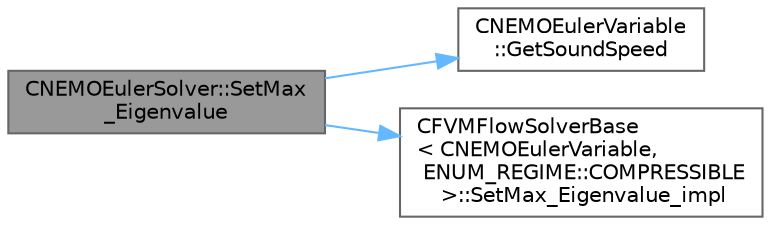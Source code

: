 digraph "CNEMOEulerSolver::SetMax_Eigenvalue"
{
 // LATEX_PDF_SIZE
  bgcolor="transparent";
  edge [fontname=Helvetica,fontsize=10,labelfontname=Helvetica,labelfontsize=10];
  node [fontname=Helvetica,fontsize=10,shape=box,height=0.2,width=0.4];
  rankdir="LR";
  Node1 [id="Node000001",label="CNEMOEulerSolver::SetMax\l_Eigenvalue",height=0.2,width=0.4,color="gray40", fillcolor="grey60", style="filled", fontcolor="black",tooltip="Set the maximum value of the eigenvalue."];
  Node1 -> Node2 [id="edge1_Node000001_Node000002",color="steelblue1",style="solid",tooltip=" "];
  Node2 [id="Node000002",label="CNEMOEulerVariable\l::GetSoundSpeed",height=0.2,width=0.4,color="grey40", fillcolor="white", style="filled",URL="$classCNEMOEulerVariable.html#ace88c30d7e9a0e48b713e073d1b92a8c",tooltip="Get the speed of the sound."];
  Node1 -> Node3 [id="edge2_Node000001_Node000003",color="steelblue1",style="solid",tooltip=" "];
  Node3 [id="Node000003",label="CFVMFlowSolverBase\l\< CNEMOEulerVariable,\l ENUM_REGIME::COMPRESSIBLE\l \>::SetMax_Eigenvalue_impl",height=0.2,width=0.4,color="grey40", fillcolor="white", style="filled",URL="$classCFVMFlowSolverBase.html#adc3a96a8ca25902058864c18b533192d",tooltip="Compute the max eigenvalue, gemeric implementation."];
}
